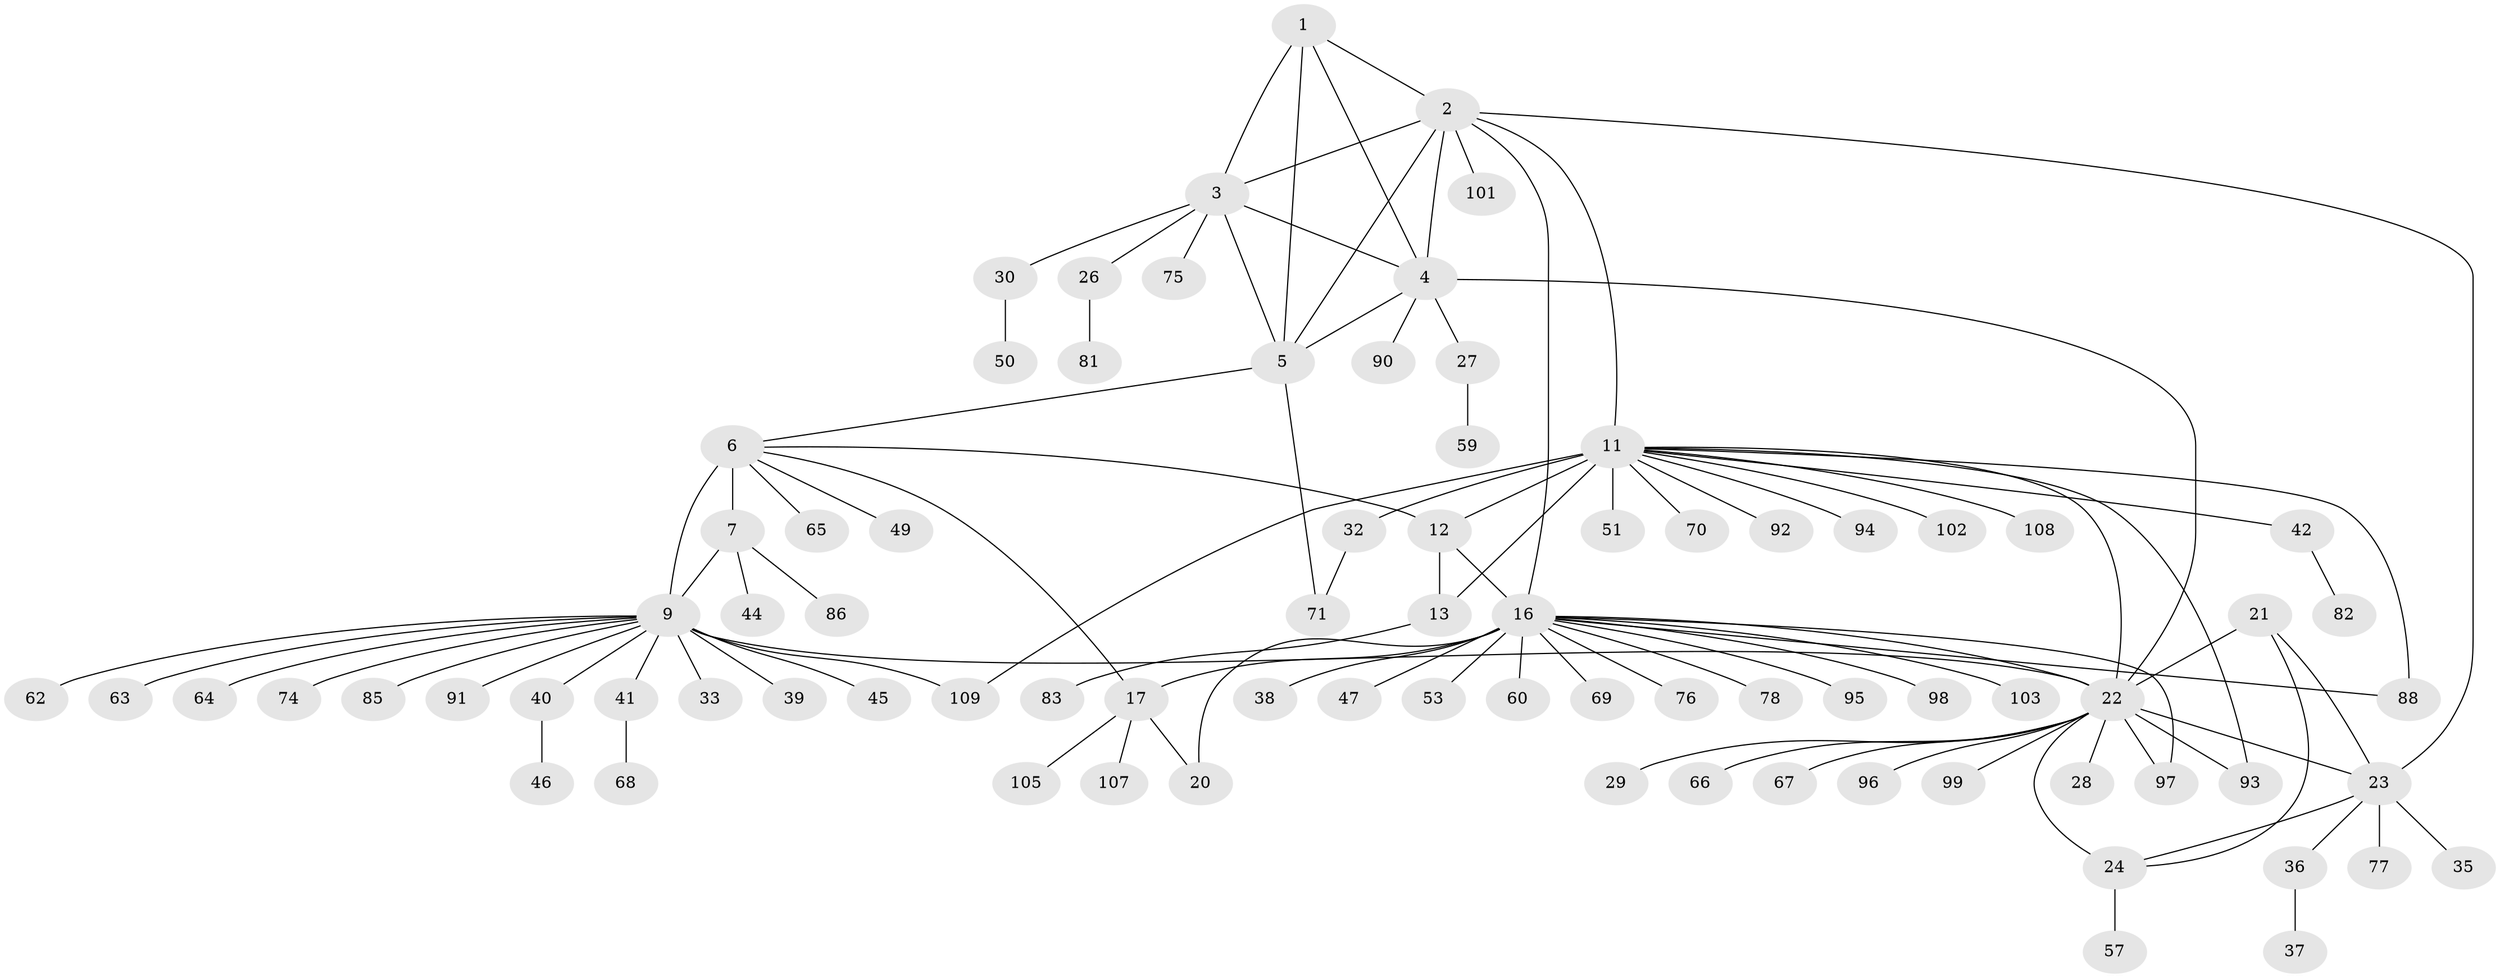 // original degree distribution, {5: 0.01834862385321101, 7: 0.045871559633027525, 8: 0.027522935779816515, 4: 0.03669724770642202, 9: 0.01834862385321101, 14: 0.01834862385321101, 6: 0.03669724770642202, 10: 0.009174311926605505, 13: 0.009174311926605505, 12: 0.009174311926605505, 2: 0.12844036697247707, 3: 0.05504587155963303, 1: 0.5871559633027523}
// Generated by graph-tools (version 1.1) at 2025/11/02/27/25 16:11:37]
// undirected, 82 vertices, 105 edges
graph export_dot {
graph [start="1"]
  node [color=gray90,style=filled];
  1 [super="+52"];
  2 [super="+58"];
  3 [super="+55"];
  4 [super="+72"];
  5 [super="+79"];
  6 [super="+8"];
  7 [super="+73"];
  9 [super="+10"];
  11 [super="+14"];
  12 [super="+15"];
  13 [super="+31"];
  16 [super="+19"];
  17 [super="+18"];
  20;
  21;
  22 [super="+25"];
  23 [super="+34"];
  24 [super="+48"];
  26;
  27 [super="+43"];
  28;
  29 [super="+84"];
  30;
  32 [super="+100"];
  33;
  35;
  36 [super="+56"];
  37;
  38;
  39;
  40 [super="+54"];
  41 [super="+106"];
  42;
  44 [super="+80"];
  45;
  46 [super="+61"];
  47;
  49;
  50;
  51;
  53;
  57;
  59;
  60 [super="+87"];
  62;
  63;
  64;
  65 [super="+89"];
  66;
  67;
  68 [super="+104"];
  69;
  70;
  71;
  74;
  75;
  76;
  77;
  78;
  81;
  82;
  83;
  85;
  86;
  88;
  90;
  91;
  92;
  93;
  94;
  95;
  96;
  97;
  98;
  99;
  101;
  102;
  103;
  105;
  107;
  108;
  109;
  1 -- 2;
  1 -- 3;
  1 -- 4;
  1 -- 5;
  2 -- 3;
  2 -- 4;
  2 -- 5;
  2 -- 16;
  2 -- 11;
  2 -- 101;
  2 -- 23;
  3 -- 4;
  3 -- 5;
  3 -- 26;
  3 -- 30;
  3 -- 75;
  4 -- 5;
  4 -- 22;
  4 -- 27;
  4 -- 90;
  5 -- 71;
  5 -- 6;
  6 -- 7 [weight=2];
  6 -- 9 [weight=4];
  6 -- 65;
  6 -- 12;
  6 -- 17;
  6 -- 49;
  7 -- 9 [weight=2];
  7 -- 44;
  7 -- 86;
  9 -- 33;
  9 -- 40;
  9 -- 41;
  9 -- 45;
  9 -- 62;
  9 -- 64;
  9 -- 85;
  9 -- 91;
  9 -- 109;
  9 -- 39;
  9 -- 74;
  9 -- 63;
  9 -- 22;
  11 -- 12 [weight=4];
  11 -- 13 [weight=2];
  11 -- 32;
  11 -- 42;
  11 -- 70;
  11 -- 88;
  11 -- 92;
  11 -- 93;
  11 -- 94;
  11 -- 102;
  11 -- 108;
  11 -- 109;
  11 -- 51;
  11 -- 22;
  12 -- 13 [weight=2];
  12 -- 16;
  13 -- 83;
  16 -- 17 [weight=4];
  16 -- 20 [weight=2];
  16 -- 60;
  16 -- 78;
  16 -- 88;
  16 -- 97;
  16 -- 98;
  16 -- 69;
  16 -- 38;
  16 -- 103;
  16 -- 76;
  16 -- 47;
  16 -- 53;
  16 -- 22;
  16 -- 95;
  17 -- 20 [weight=2];
  17 -- 105;
  17 -- 107;
  21 -- 22 [weight=2];
  21 -- 23;
  21 -- 24;
  22 -- 23 [weight=2];
  22 -- 24 [weight=2];
  22 -- 28;
  22 -- 29;
  22 -- 93;
  22 -- 96;
  22 -- 97;
  22 -- 99;
  22 -- 66;
  22 -- 67;
  23 -- 24;
  23 -- 35;
  23 -- 36;
  23 -- 77;
  24 -- 57;
  26 -- 81;
  27 -- 59;
  30 -- 50;
  32 -- 71;
  36 -- 37;
  40 -- 46;
  41 -- 68;
  42 -- 82;
}
